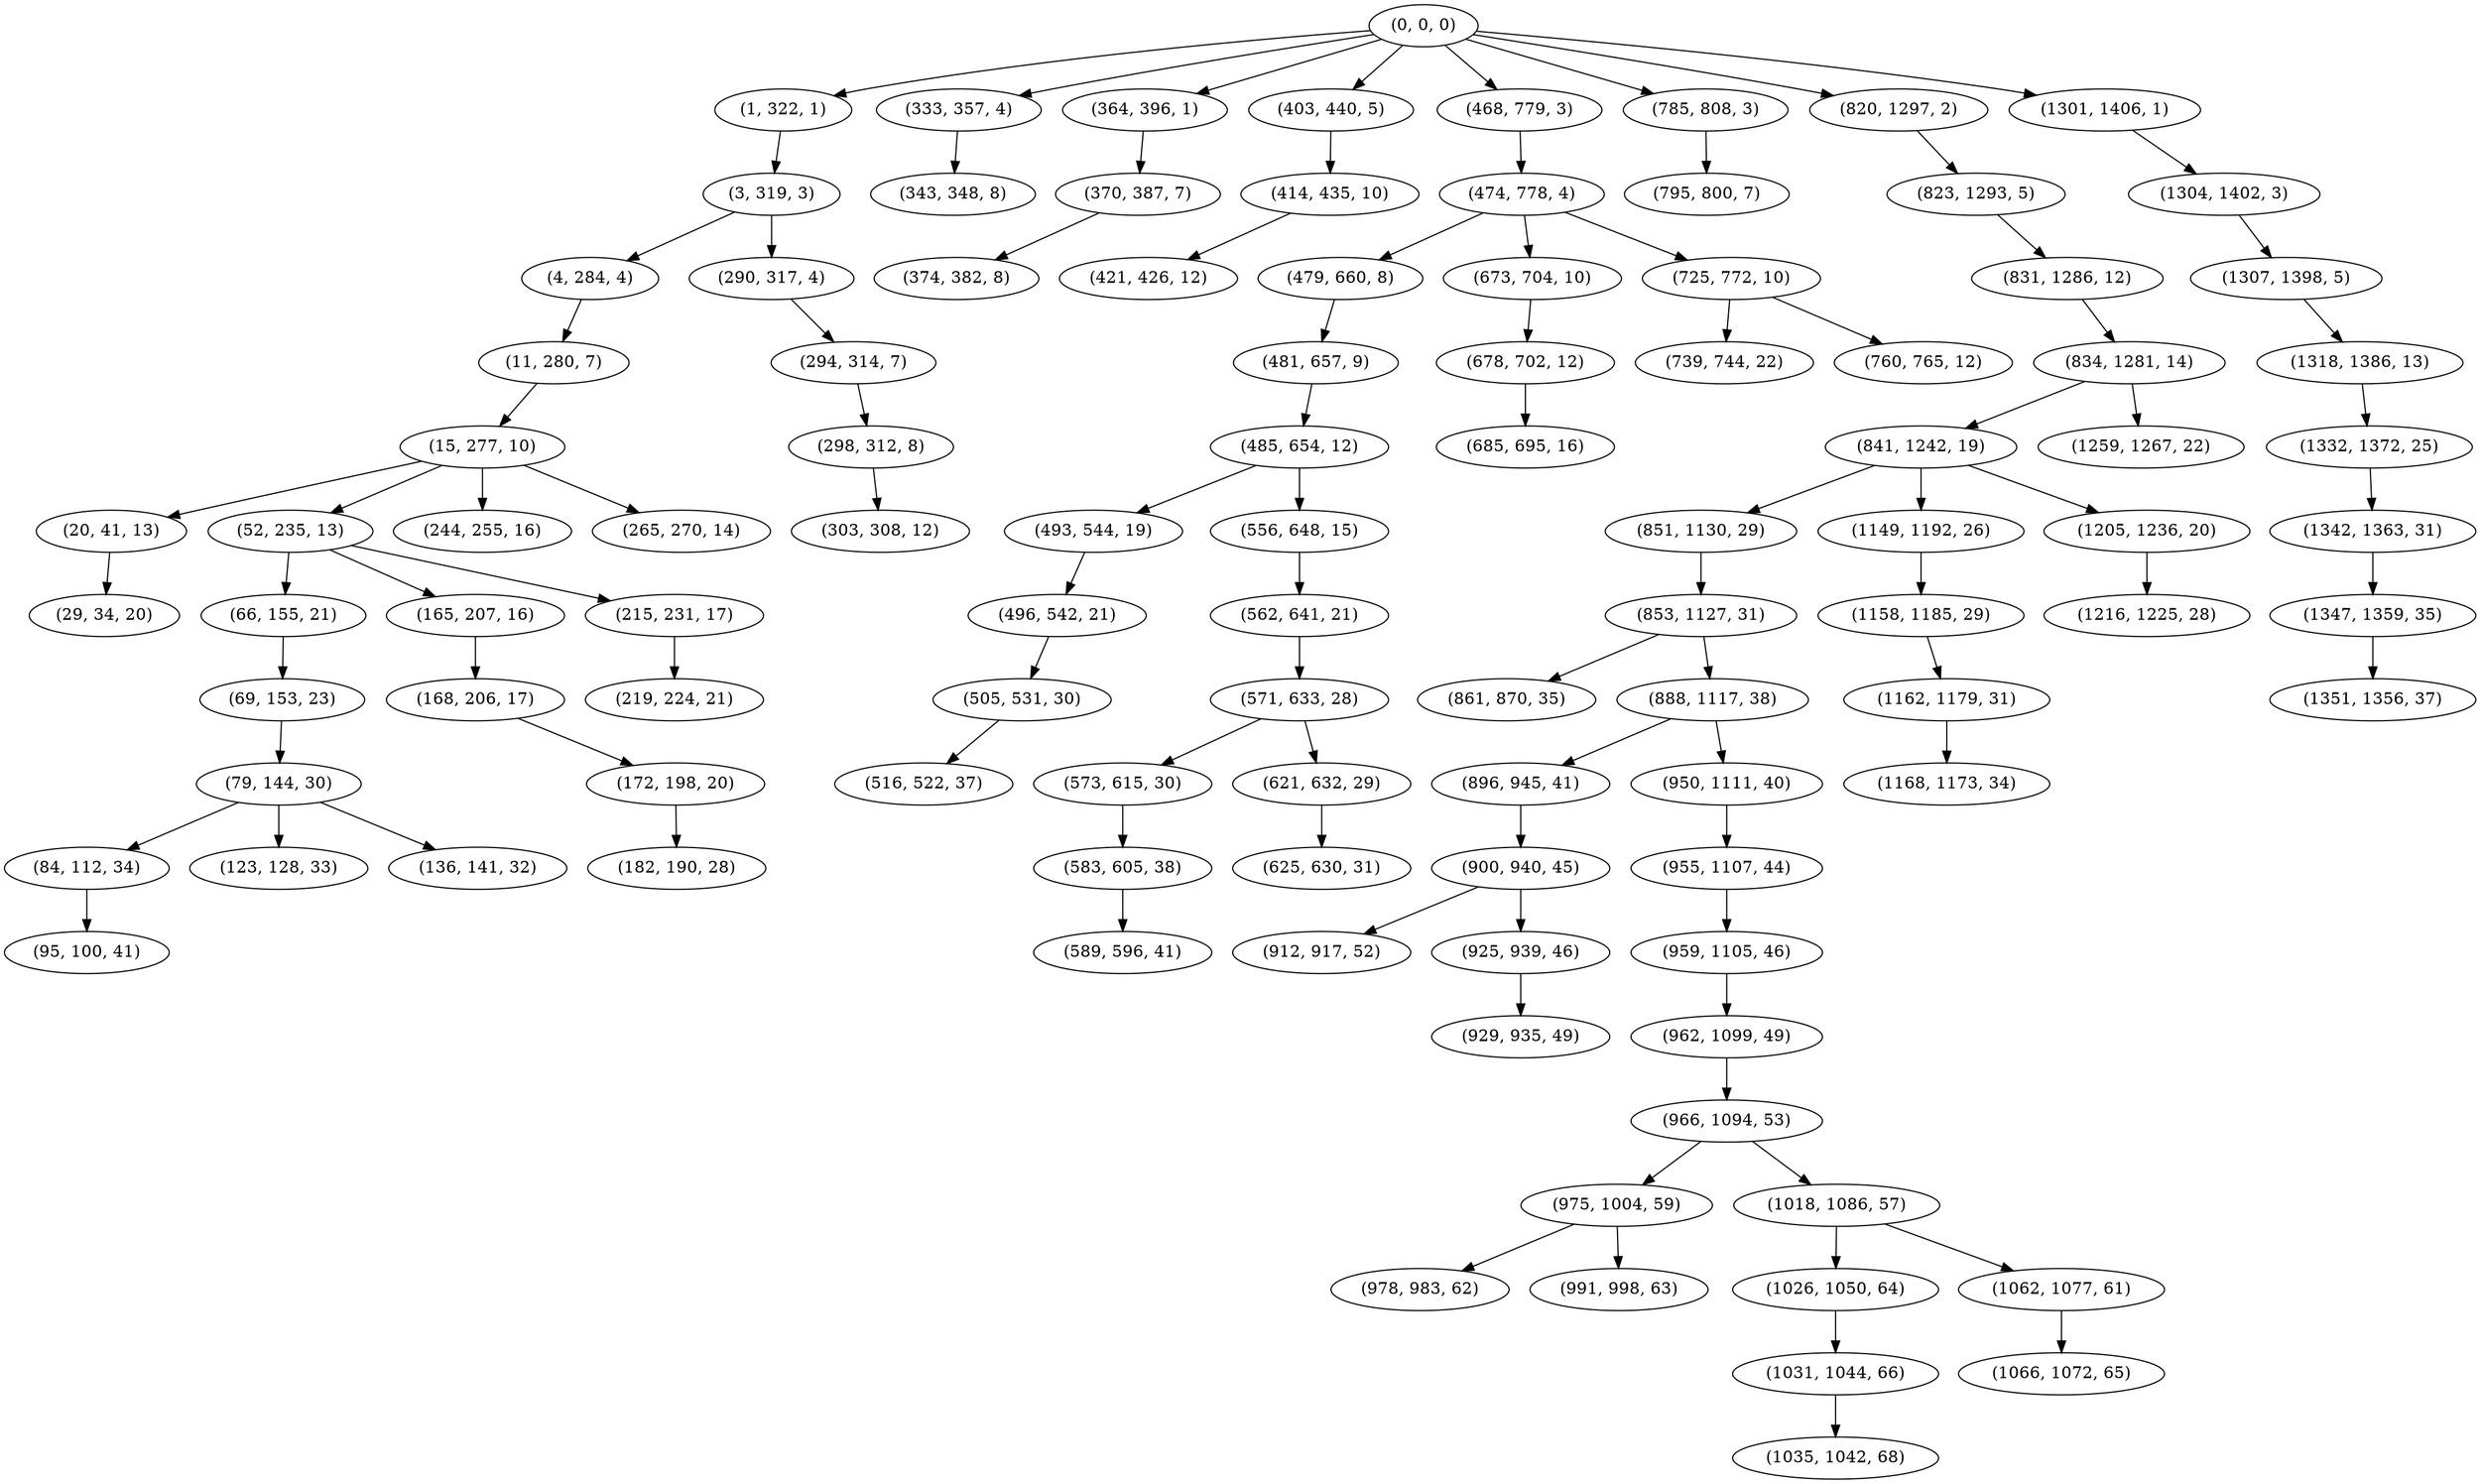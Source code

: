 digraph tree {
    "(0, 0, 0)";
    "(1, 322, 1)";
    "(3, 319, 3)";
    "(4, 284, 4)";
    "(11, 280, 7)";
    "(15, 277, 10)";
    "(20, 41, 13)";
    "(29, 34, 20)";
    "(52, 235, 13)";
    "(66, 155, 21)";
    "(69, 153, 23)";
    "(79, 144, 30)";
    "(84, 112, 34)";
    "(95, 100, 41)";
    "(123, 128, 33)";
    "(136, 141, 32)";
    "(165, 207, 16)";
    "(168, 206, 17)";
    "(172, 198, 20)";
    "(182, 190, 28)";
    "(215, 231, 17)";
    "(219, 224, 21)";
    "(244, 255, 16)";
    "(265, 270, 14)";
    "(290, 317, 4)";
    "(294, 314, 7)";
    "(298, 312, 8)";
    "(303, 308, 12)";
    "(333, 357, 4)";
    "(343, 348, 8)";
    "(364, 396, 1)";
    "(370, 387, 7)";
    "(374, 382, 8)";
    "(403, 440, 5)";
    "(414, 435, 10)";
    "(421, 426, 12)";
    "(468, 779, 3)";
    "(474, 778, 4)";
    "(479, 660, 8)";
    "(481, 657, 9)";
    "(485, 654, 12)";
    "(493, 544, 19)";
    "(496, 542, 21)";
    "(505, 531, 30)";
    "(516, 522, 37)";
    "(556, 648, 15)";
    "(562, 641, 21)";
    "(571, 633, 28)";
    "(573, 615, 30)";
    "(583, 605, 38)";
    "(589, 596, 41)";
    "(621, 632, 29)";
    "(625, 630, 31)";
    "(673, 704, 10)";
    "(678, 702, 12)";
    "(685, 695, 16)";
    "(725, 772, 10)";
    "(739, 744, 22)";
    "(760, 765, 12)";
    "(785, 808, 3)";
    "(795, 800, 7)";
    "(820, 1297, 2)";
    "(823, 1293, 5)";
    "(831, 1286, 12)";
    "(834, 1281, 14)";
    "(841, 1242, 19)";
    "(851, 1130, 29)";
    "(853, 1127, 31)";
    "(861, 870, 35)";
    "(888, 1117, 38)";
    "(896, 945, 41)";
    "(900, 940, 45)";
    "(912, 917, 52)";
    "(925, 939, 46)";
    "(929, 935, 49)";
    "(950, 1111, 40)";
    "(955, 1107, 44)";
    "(959, 1105, 46)";
    "(962, 1099, 49)";
    "(966, 1094, 53)";
    "(975, 1004, 59)";
    "(978, 983, 62)";
    "(991, 998, 63)";
    "(1018, 1086, 57)";
    "(1026, 1050, 64)";
    "(1031, 1044, 66)";
    "(1035, 1042, 68)";
    "(1062, 1077, 61)";
    "(1066, 1072, 65)";
    "(1149, 1192, 26)";
    "(1158, 1185, 29)";
    "(1162, 1179, 31)";
    "(1168, 1173, 34)";
    "(1205, 1236, 20)";
    "(1216, 1225, 28)";
    "(1259, 1267, 22)";
    "(1301, 1406, 1)";
    "(1304, 1402, 3)";
    "(1307, 1398, 5)";
    "(1318, 1386, 13)";
    "(1332, 1372, 25)";
    "(1342, 1363, 31)";
    "(1347, 1359, 35)";
    "(1351, 1356, 37)";
    "(0, 0, 0)" -> "(1, 322, 1)";
    "(0, 0, 0)" -> "(333, 357, 4)";
    "(0, 0, 0)" -> "(364, 396, 1)";
    "(0, 0, 0)" -> "(403, 440, 5)";
    "(0, 0, 0)" -> "(468, 779, 3)";
    "(0, 0, 0)" -> "(785, 808, 3)";
    "(0, 0, 0)" -> "(820, 1297, 2)";
    "(0, 0, 0)" -> "(1301, 1406, 1)";
    "(1, 322, 1)" -> "(3, 319, 3)";
    "(3, 319, 3)" -> "(4, 284, 4)";
    "(3, 319, 3)" -> "(290, 317, 4)";
    "(4, 284, 4)" -> "(11, 280, 7)";
    "(11, 280, 7)" -> "(15, 277, 10)";
    "(15, 277, 10)" -> "(20, 41, 13)";
    "(15, 277, 10)" -> "(52, 235, 13)";
    "(15, 277, 10)" -> "(244, 255, 16)";
    "(15, 277, 10)" -> "(265, 270, 14)";
    "(20, 41, 13)" -> "(29, 34, 20)";
    "(52, 235, 13)" -> "(66, 155, 21)";
    "(52, 235, 13)" -> "(165, 207, 16)";
    "(52, 235, 13)" -> "(215, 231, 17)";
    "(66, 155, 21)" -> "(69, 153, 23)";
    "(69, 153, 23)" -> "(79, 144, 30)";
    "(79, 144, 30)" -> "(84, 112, 34)";
    "(79, 144, 30)" -> "(123, 128, 33)";
    "(79, 144, 30)" -> "(136, 141, 32)";
    "(84, 112, 34)" -> "(95, 100, 41)";
    "(165, 207, 16)" -> "(168, 206, 17)";
    "(168, 206, 17)" -> "(172, 198, 20)";
    "(172, 198, 20)" -> "(182, 190, 28)";
    "(215, 231, 17)" -> "(219, 224, 21)";
    "(290, 317, 4)" -> "(294, 314, 7)";
    "(294, 314, 7)" -> "(298, 312, 8)";
    "(298, 312, 8)" -> "(303, 308, 12)";
    "(333, 357, 4)" -> "(343, 348, 8)";
    "(364, 396, 1)" -> "(370, 387, 7)";
    "(370, 387, 7)" -> "(374, 382, 8)";
    "(403, 440, 5)" -> "(414, 435, 10)";
    "(414, 435, 10)" -> "(421, 426, 12)";
    "(468, 779, 3)" -> "(474, 778, 4)";
    "(474, 778, 4)" -> "(479, 660, 8)";
    "(474, 778, 4)" -> "(673, 704, 10)";
    "(474, 778, 4)" -> "(725, 772, 10)";
    "(479, 660, 8)" -> "(481, 657, 9)";
    "(481, 657, 9)" -> "(485, 654, 12)";
    "(485, 654, 12)" -> "(493, 544, 19)";
    "(485, 654, 12)" -> "(556, 648, 15)";
    "(493, 544, 19)" -> "(496, 542, 21)";
    "(496, 542, 21)" -> "(505, 531, 30)";
    "(505, 531, 30)" -> "(516, 522, 37)";
    "(556, 648, 15)" -> "(562, 641, 21)";
    "(562, 641, 21)" -> "(571, 633, 28)";
    "(571, 633, 28)" -> "(573, 615, 30)";
    "(571, 633, 28)" -> "(621, 632, 29)";
    "(573, 615, 30)" -> "(583, 605, 38)";
    "(583, 605, 38)" -> "(589, 596, 41)";
    "(621, 632, 29)" -> "(625, 630, 31)";
    "(673, 704, 10)" -> "(678, 702, 12)";
    "(678, 702, 12)" -> "(685, 695, 16)";
    "(725, 772, 10)" -> "(739, 744, 22)";
    "(725, 772, 10)" -> "(760, 765, 12)";
    "(785, 808, 3)" -> "(795, 800, 7)";
    "(820, 1297, 2)" -> "(823, 1293, 5)";
    "(823, 1293, 5)" -> "(831, 1286, 12)";
    "(831, 1286, 12)" -> "(834, 1281, 14)";
    "(834, 1281, 14)" -> "(841, 1242, 19)";
    "(834, 1281, 14)" -> "(1259, 1267, 22)";
    "(841, 1242, 19)" -> "(851, 1130, 29)";
    "(841, 1242, 19)" -> "(1149, 1192, 26)";
    "(841, 1242, 19)" -> "(1205, 1236, 20)";
    "(851, 1130, 29)" -> "(853, 1127, 31)";
    "(853, 1127, 31)" -> "(861, 870, 35)";
    "(853, 1127, 31)" -> "(888, 1117, 38)";
    "(888, 1117, 38)" -> "(896, 945, 41)";
    "(888, 1117, 38)" -> "(950, 1111, 40)";
    "(896, 945, 41)" -> "(900, 940, 45)";
    "(900, 940, 45)" -> "(912, 917, 52)";
    "(900, 940, 45)" -> "(925, 939, 46)";
    "(925, 939, 46)" -> "(929, 935, 49)";
    "(950, 1111, 40)" -> "(955, 1107, 44)";
    "(955, 1107, 44)" -> "(959, 1105, 46)";
    "(959, 1105, 46)" -> "(962, 1099, 49)";
    "(962, 1099, 49)" -> "(966, 1094, 53)";
    "(966, 1094, 53)" -> "(975, 1004, 59)";
    "(966, 1094, 53)" -> "(1018, 1086, 57)";
    "(975, 1004, 59)" -> "(978, 983, 62)";
    "(975, 1004, 59)" -> "(991, 998, 63)";
    "(1018, 1086, 57)" -> "(1026, 1050, 64)";
    "(1018, 1086, 57)" -> "(1062, 1077, 61)";
    "(1026, 1050, 64)" -> "(1031, 1044, 66)";
    "(1031, 1044, 66)" -> "(1035, 1042, 68)";
    "(1062, 1077, 61)" -> "(1066, 1072, 65)";
    "(1149, 1192, 26)" -> "(1158, 1185, 29)";
    "(1158, 1185, 29)" -> "(1162, 1179, 31)";
    "(1162, 1179, 31)" -> "(1168, 1173, 34)";
    "(1205, 1236, 20)" -> "(1216, 1225, 28)";
    "(1301, 1406, 1)" -> "(1304, 1402, 3)";
    "(1304, 1402, 3)" -> "(1307, 1398, 5)";
    "(1307, 1398, 5)" -> "(1318, 1386, 13)";
    "(1318, 1386, 13)" -> "(1332, 1372, 25)";
    "(1332, 1372, 25)" -> "(1342, 1363, 31)";
    "(1342, 1363, 31)" -> "(1347, 1359, 35)";
    "(1347, 1359, 35)" -> "(1351, 1356, 37)";
}
